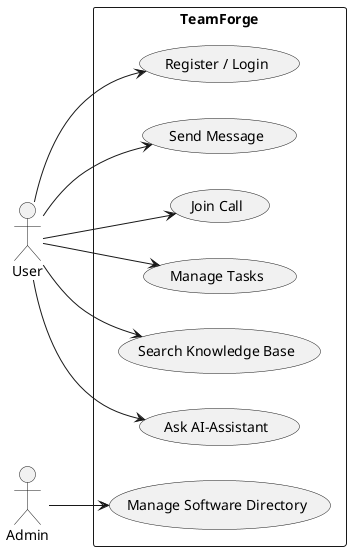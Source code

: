 @startuml usecase-diagram
left to right direction
actor User
actor Admin
rectangle TeamForge {
  (Register / Login) as UC1
  (Send Message) as UC2
  (Join Call) as UC3
  (Manage Tasks) as UC4
  (Search Knowledge Base) as UC5
  (Ask AI-Assistant) as UC6
  (Manage Software Directory) as UC8
}
User --> UC1
User --> UC2
User --> UC3
User --> UC4
User --> UC5
User --> UC6
Admin --> UC8
@enduml
